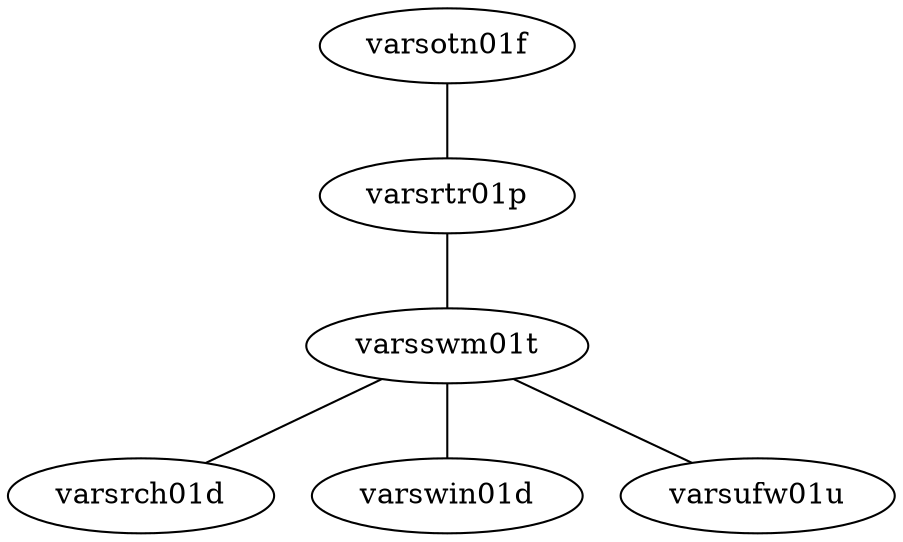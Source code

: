 graph {
  varsotn01f
  varsrtr01p
  varsswm01t
  varsrch01d
  varswin01d
  varsufw01u

  varsotn01f -- varsrtr01p
  varsrtr01p -- varsswm01t
  varsswm01t -- varsrch01d
  varsswm01t -- varswin01d
  varsswm01t -- varsufw01u
}